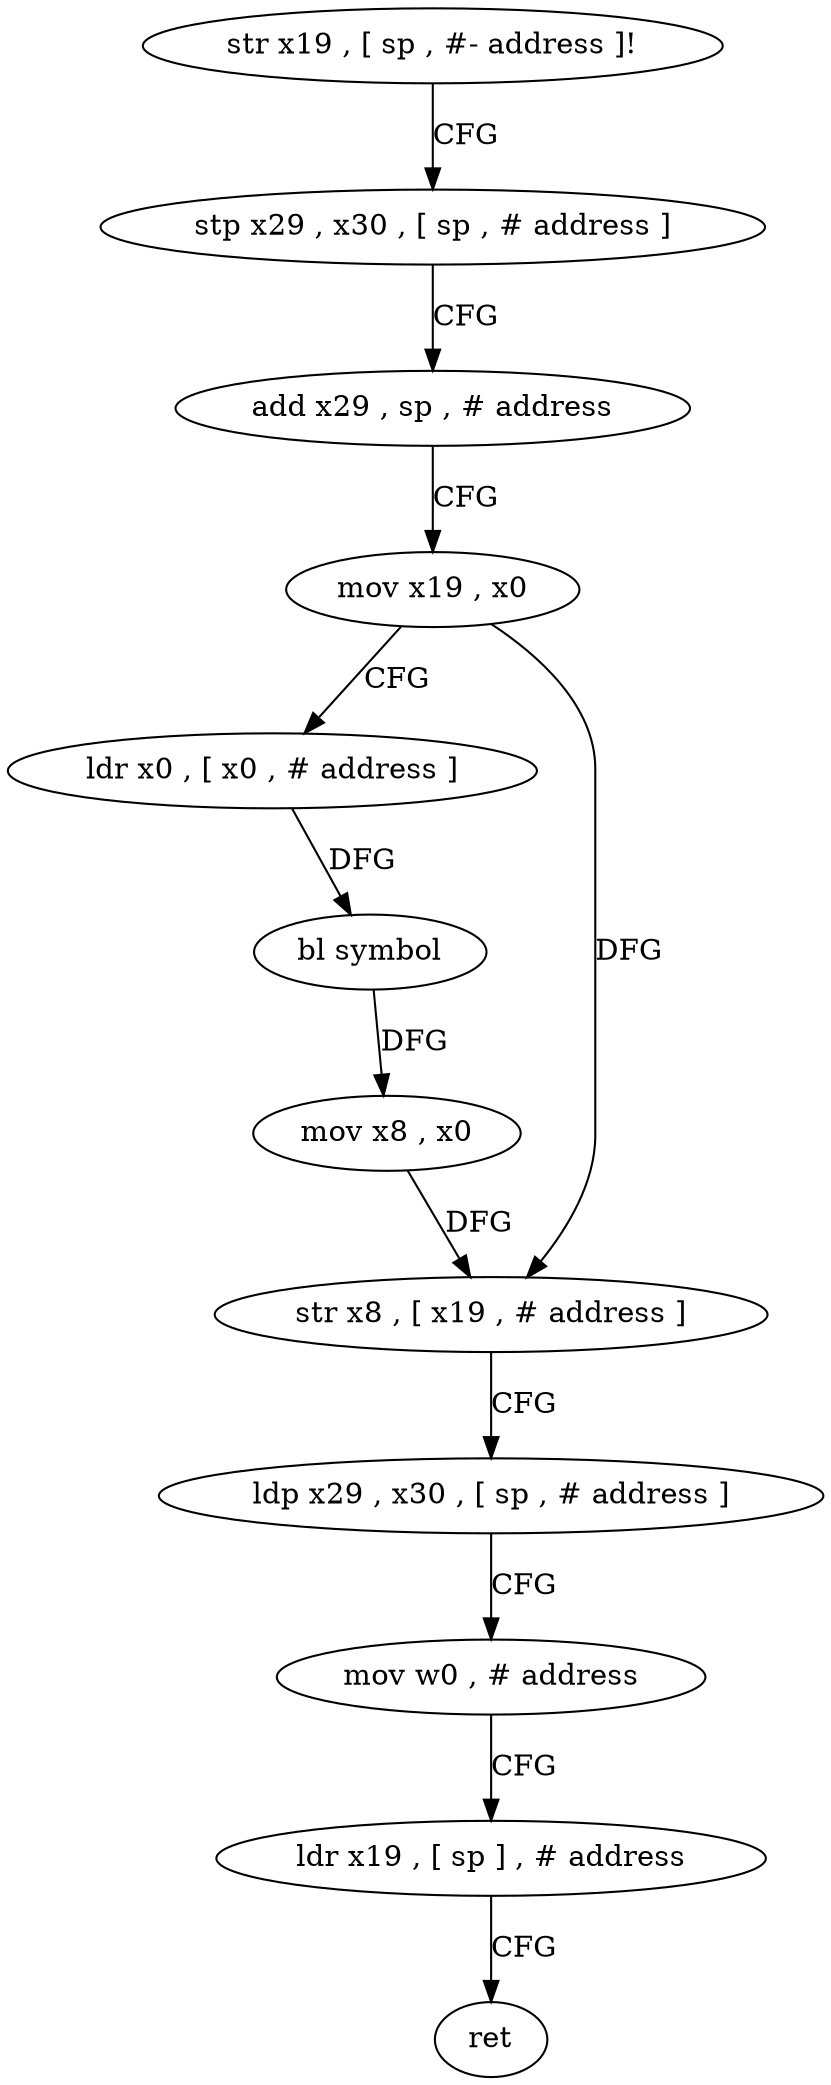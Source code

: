 digraph "func" {
"4209992" [label = "str x19 , [ sp , #- address ]!" ]
"4209996" [label = "stp x29 , x30 , [ sp , # address ]" ]
"4210000" [label = "add x29 , sp , # address" ]
"4210004" [label = "mov x19 , x0" ]
"4210008" [label = "ldr x0 , [ x0 , # address ]" ]
"4210012" [label = "bl symbol" ]
"4210016" [label = "mov x8 , x0" ]
"4210020" [label = "str x8 , [ x19 , # address ]" ]
"4210024" [label = "ldp x29 , x30 , [ sp , # address ]" ]
"4210028" [label = "mov w0 , # address" ]
"4210032" [label = "ldr x19 , [ sp ] , # address" ]
"4210036" [label = "ret" ]
"4209992" -> "4209996" [ label = "CFG" ]
"4209996" -> "4210000" [ label = "CFG" ]
"4210000" -> "4210004" [ label = "CFG" ]
"4210004" -> "4210008" [ label = "CFG" ]
"4210004" -> "4210020" [ label = "DFG" ]
"4210008" -> "4210012" [ label = "DFG" ]
"4210012" -> "4210016" [ label = "DFG" ]
"4210016" -> "4210020" [ label = "DFG" ]
"4210020" -> "4210024" [ label = "CFG" ]
"4210024" -> "4210028" [ label = "CFG" ]
"4210028" -> "4210032" [ label = "CFG" ]
"4210032" -> "4210036" [ label = "CFG" ]
}
